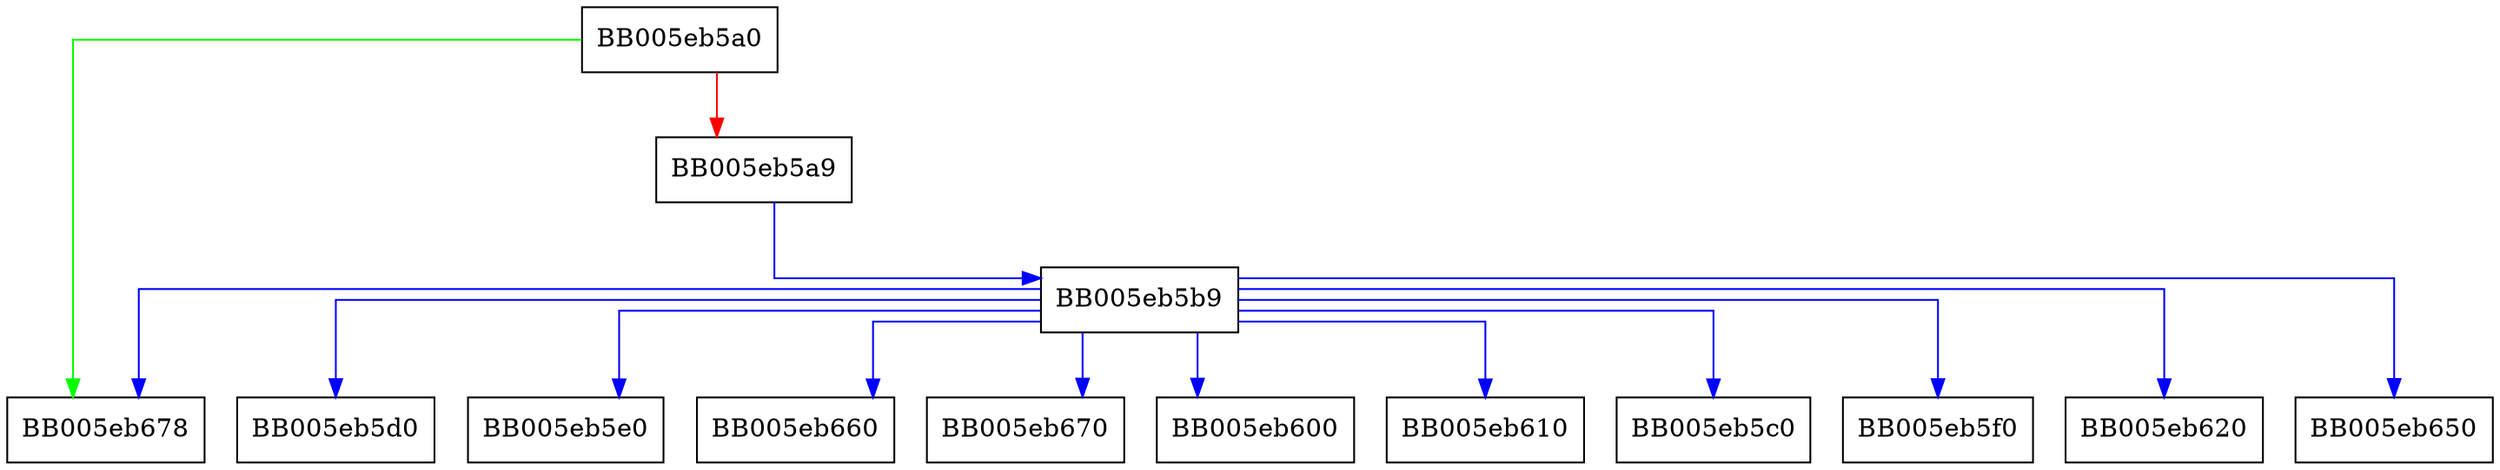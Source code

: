 digraph OpenSSL_version {
  node [shape="box"];
  graph [splines=ortho];
  BB005eb5a0 -> BB005eb678 [color="green"];
  BB005eb5a0 -> BB005eb5a9 [color="red"];
  BB005eb5a9 -> BB005eb5b9 [color="blue"];
  BB005eb5b9 -> BB005eb5d0 [color="blue"];
  BB005eb5b9 -> BB005eb5e0 [color="blue"];
  BB005eb5b9 -> BB005eb660 [color="blue"];
  BB005eb5b9 -> BB005eb670 [color="blue"];
  BB005eb5b9 -> BB005eb600 [color="blue"];
  BB005eb5b9 -> BB005eb610 [color="blue"];
  BB005eb5b9 -> BB005eb5c0 [color="blue"];
  BB005eb5b9 -> BB005eb5f0 [color="blue"];
  BB005eb5b9 -> BB005eb620 [color="blue"];
  BB005eb5b9 -> BB005eb650 [color="blue"];
  BB005eb5b9 -> BB005eb678 [color="blue"];
}